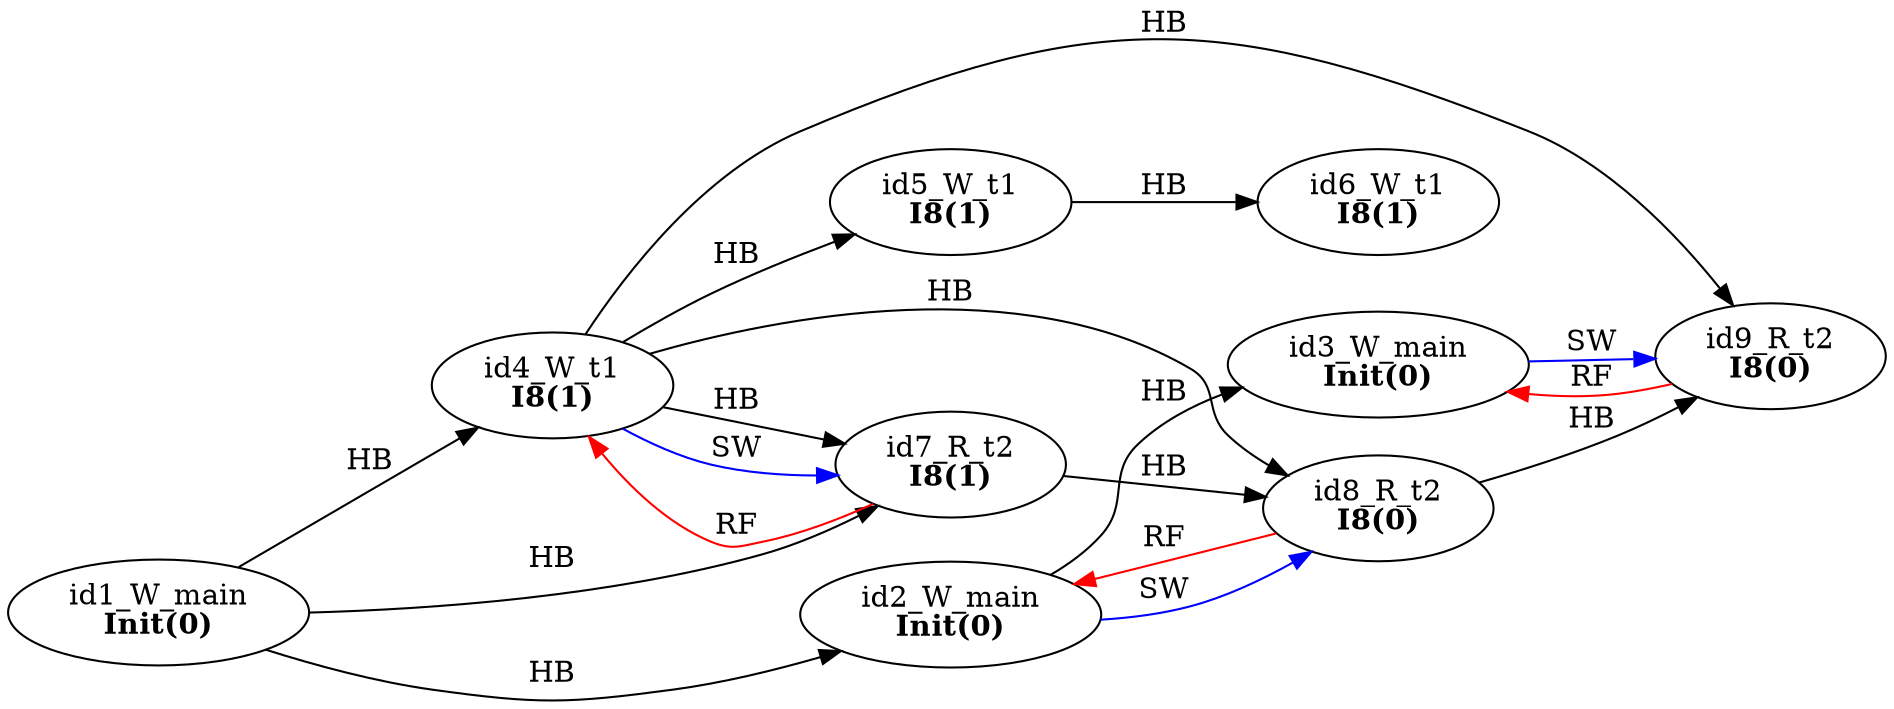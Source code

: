 digraph memory_model {
rankdir=LR;
splines=true; esep=0.5;
id1_W_main -> id2_W_main [label = "HB", color="black"];
id2_W_main -> id3_W_main [label = "HB", color="black"];
id4_W_t1 -> id5_W_t1 [label = "HB", color="black"];
id5_W_t1 -> id6_W_t1 [label = "HB", color="black"];
id7_R_t2 -> id8_R_t2 [label = "HB", color="black"];
id8_R_t2 -> id9_R_t2 [label = "HB", color="black"];
id1_W_main -> id4_W_t1 [label = "HB", color="black"];
id1_W_main -> id7_R_t2 [label = "HB", color="black"];
id4_W_t1 -> id7_R_t2 [label = "HB", color="black"];
id4_W_t1 -> id8_R_t2 [label = "HB", color="black"];
id4_W_t1 -> id9_R_t2 [label = "HB", color="black"];
id7_R_t2 -> id4_W_t1 [label = "RF", color="red"];
id8_R_t2 -> id2_W_main [label = "RF", color="red"];
id9_R_t2 -> id3_W_main [label = "RF", color="red"];
id2_W_main -> id8_R_t2 [label = "SW", color="blue"];
id3_W_main -> id9_R_t2 [label = "SW", color="blue"];
id4_W_t1 -> id7_R_t2 [label = "SW", color="blue"];
id1_W_main [label=<id1_W_main<br/><B>Init(0)</B>>, pos="2.5,6!"]
id2_W_main [label=<id2_W_main<br/><B>Init(0)</B>>, pos="2.5,4!"]
id3_W_main [label=<id3_W_main<br/><B>Init(0)</B>>, pos="2.5,2!"]
id4_W_t1 [label=<id4_W_t1<br/><B>I8(1)</B>>, pos="0,0!"]
id5_W_t1 [label=<id5_W_t1<br/><B>I8(1)</B>>, pos="0,-2!"]
id6_W_t1 [label=<id6_W_t1<br/><B>I8(1)</B>>, pos="0,-4!"]
id7_R_t2 [label=<id7_R_t2<br/><B>I8(1)</B>>, pos="5,0!"]
id8_R_t2 [label=<id8_R_t2<br/><B>I8(0)</B>>, pos="5,-2!"]
id9_R_t2 [label=<id9_R_t2<br/><B>I8(0)</B>>, pos="5,-4!"]
}